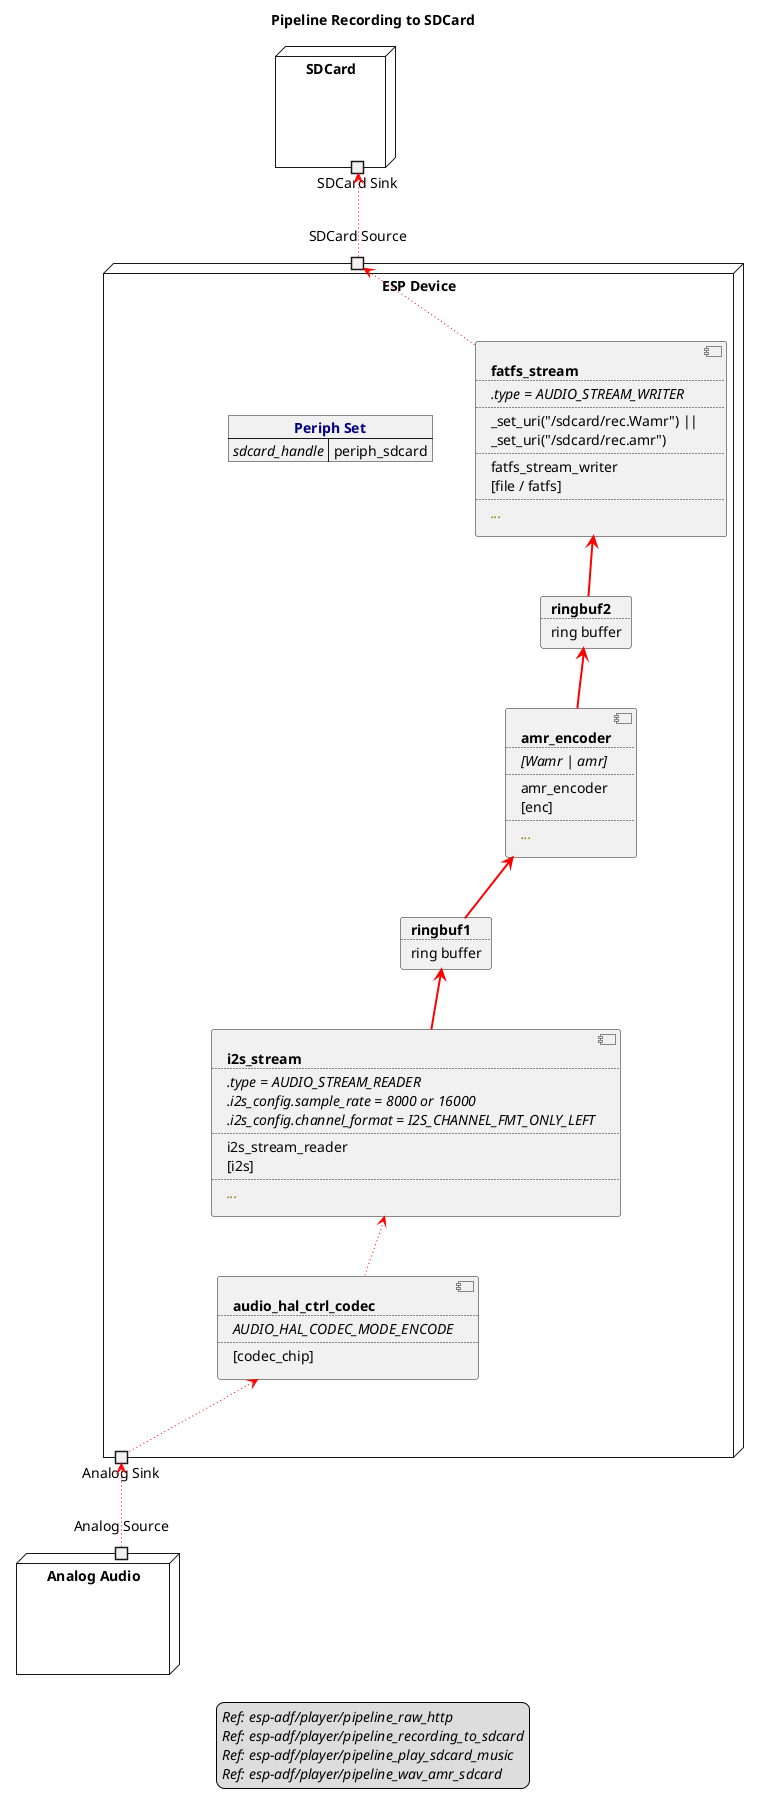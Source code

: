﻿@startuml pipeline_recording_to_sdcard
title Pipeline Recording to SDCard
allowmixing

legend
//Ref: esp-adf/player/pipeline_raw_http//
//Ref: esp-adf/player/pipeline_recording_to_sdcard//
//Ref: esp-adf/player/pipeline_play_sdcard_music//
//Ref: esp-adf/player/pipeline_wav_amr_sdcard//
end legend

node "SDCard" as SDCard {
    portout "SDCard Sink" as SdcardSink
}

node "ESP Device" as ESPDevice {

    json "<b><color navy>Periph Set" as periph_set {
        "<i>sdcard_handle" : "periph_sdcard"
    }

    portin "SDCard Source" as SdcardSource

    component FatfsStream [
        <b>fatfs_stream
        ....
        <i>.type = AUDIO_STREAM_WRITER
        ....
        _set_uri("/sdcard/rec.Wamr") || 
        _set_uri("/sdcard/rec.amr")
        ....
        fatfs_stream_writer
        [file / fatfs]
        ....
        <i><color olive>...
    ]

    card ringbuf2 [
        <b>ringbuf2
        ....
        ring buffer
    ]

    component AmrEncoder [
        <b>amr_encoder
        ....
        <i>[Wamr | amr]
        ....
        amr_encoder
        [enc]
        ....
        <i><color olive>...
    ]

    card ringbuf1 [
        <b>ringbuf1
        ....
        ring buffer
    ]

    component I2SStream [
        <b>i2s_stream
        ....
        <i>.type = AUDIO_STREAM_READER
        <i>.i2s_config.sample_rate = 8000 or 16000
        <i>.i2s_config.channel_format = I2S_CHANNEL_FMT_ONLY_LEFT
        ....
        i2s_stream_reader
        [i2s]
        ....
        <i><color olive>...
    ]

    component HALCodec [
        <b>audio_hal_ctrl_codec
        ....
        <i>AUDIO_HAL_CODEC_MODE_ENCODE
        ....
        [codec_chip]
    ]

    portout "Analog Sink" as AnalogSink
} 

node "Analog Audio" as AnalogAudio  {
    portin "Analog Source" as AnalogSource
}

SdcardSink <-- SdcardSource     #line:red;line.dotted;text:red

SdcardSource <-- FatfsStream    #line:red;line.dotted;text:red
FatfsStream  <-- ringbuf2       #line:red;line.bold;text:red
ringbuf2     <-- AmrEncoder     #line:red;line.bold;text:red
AmrEncoder   <-- ringbuf1       #line:red;line.bold;text:red
ringbuf1     <-- I2SStream      #line:red;line.bold;text:red
I2SStream  <-- HALCodec         #line:red;line.dotted;text:red
HALCodec   <-- AnalogSink       #line:red;line.dotted;text:red

AnalogSink <-- AnalogSource     #line:red;line.dotted;text:red

@enduml
